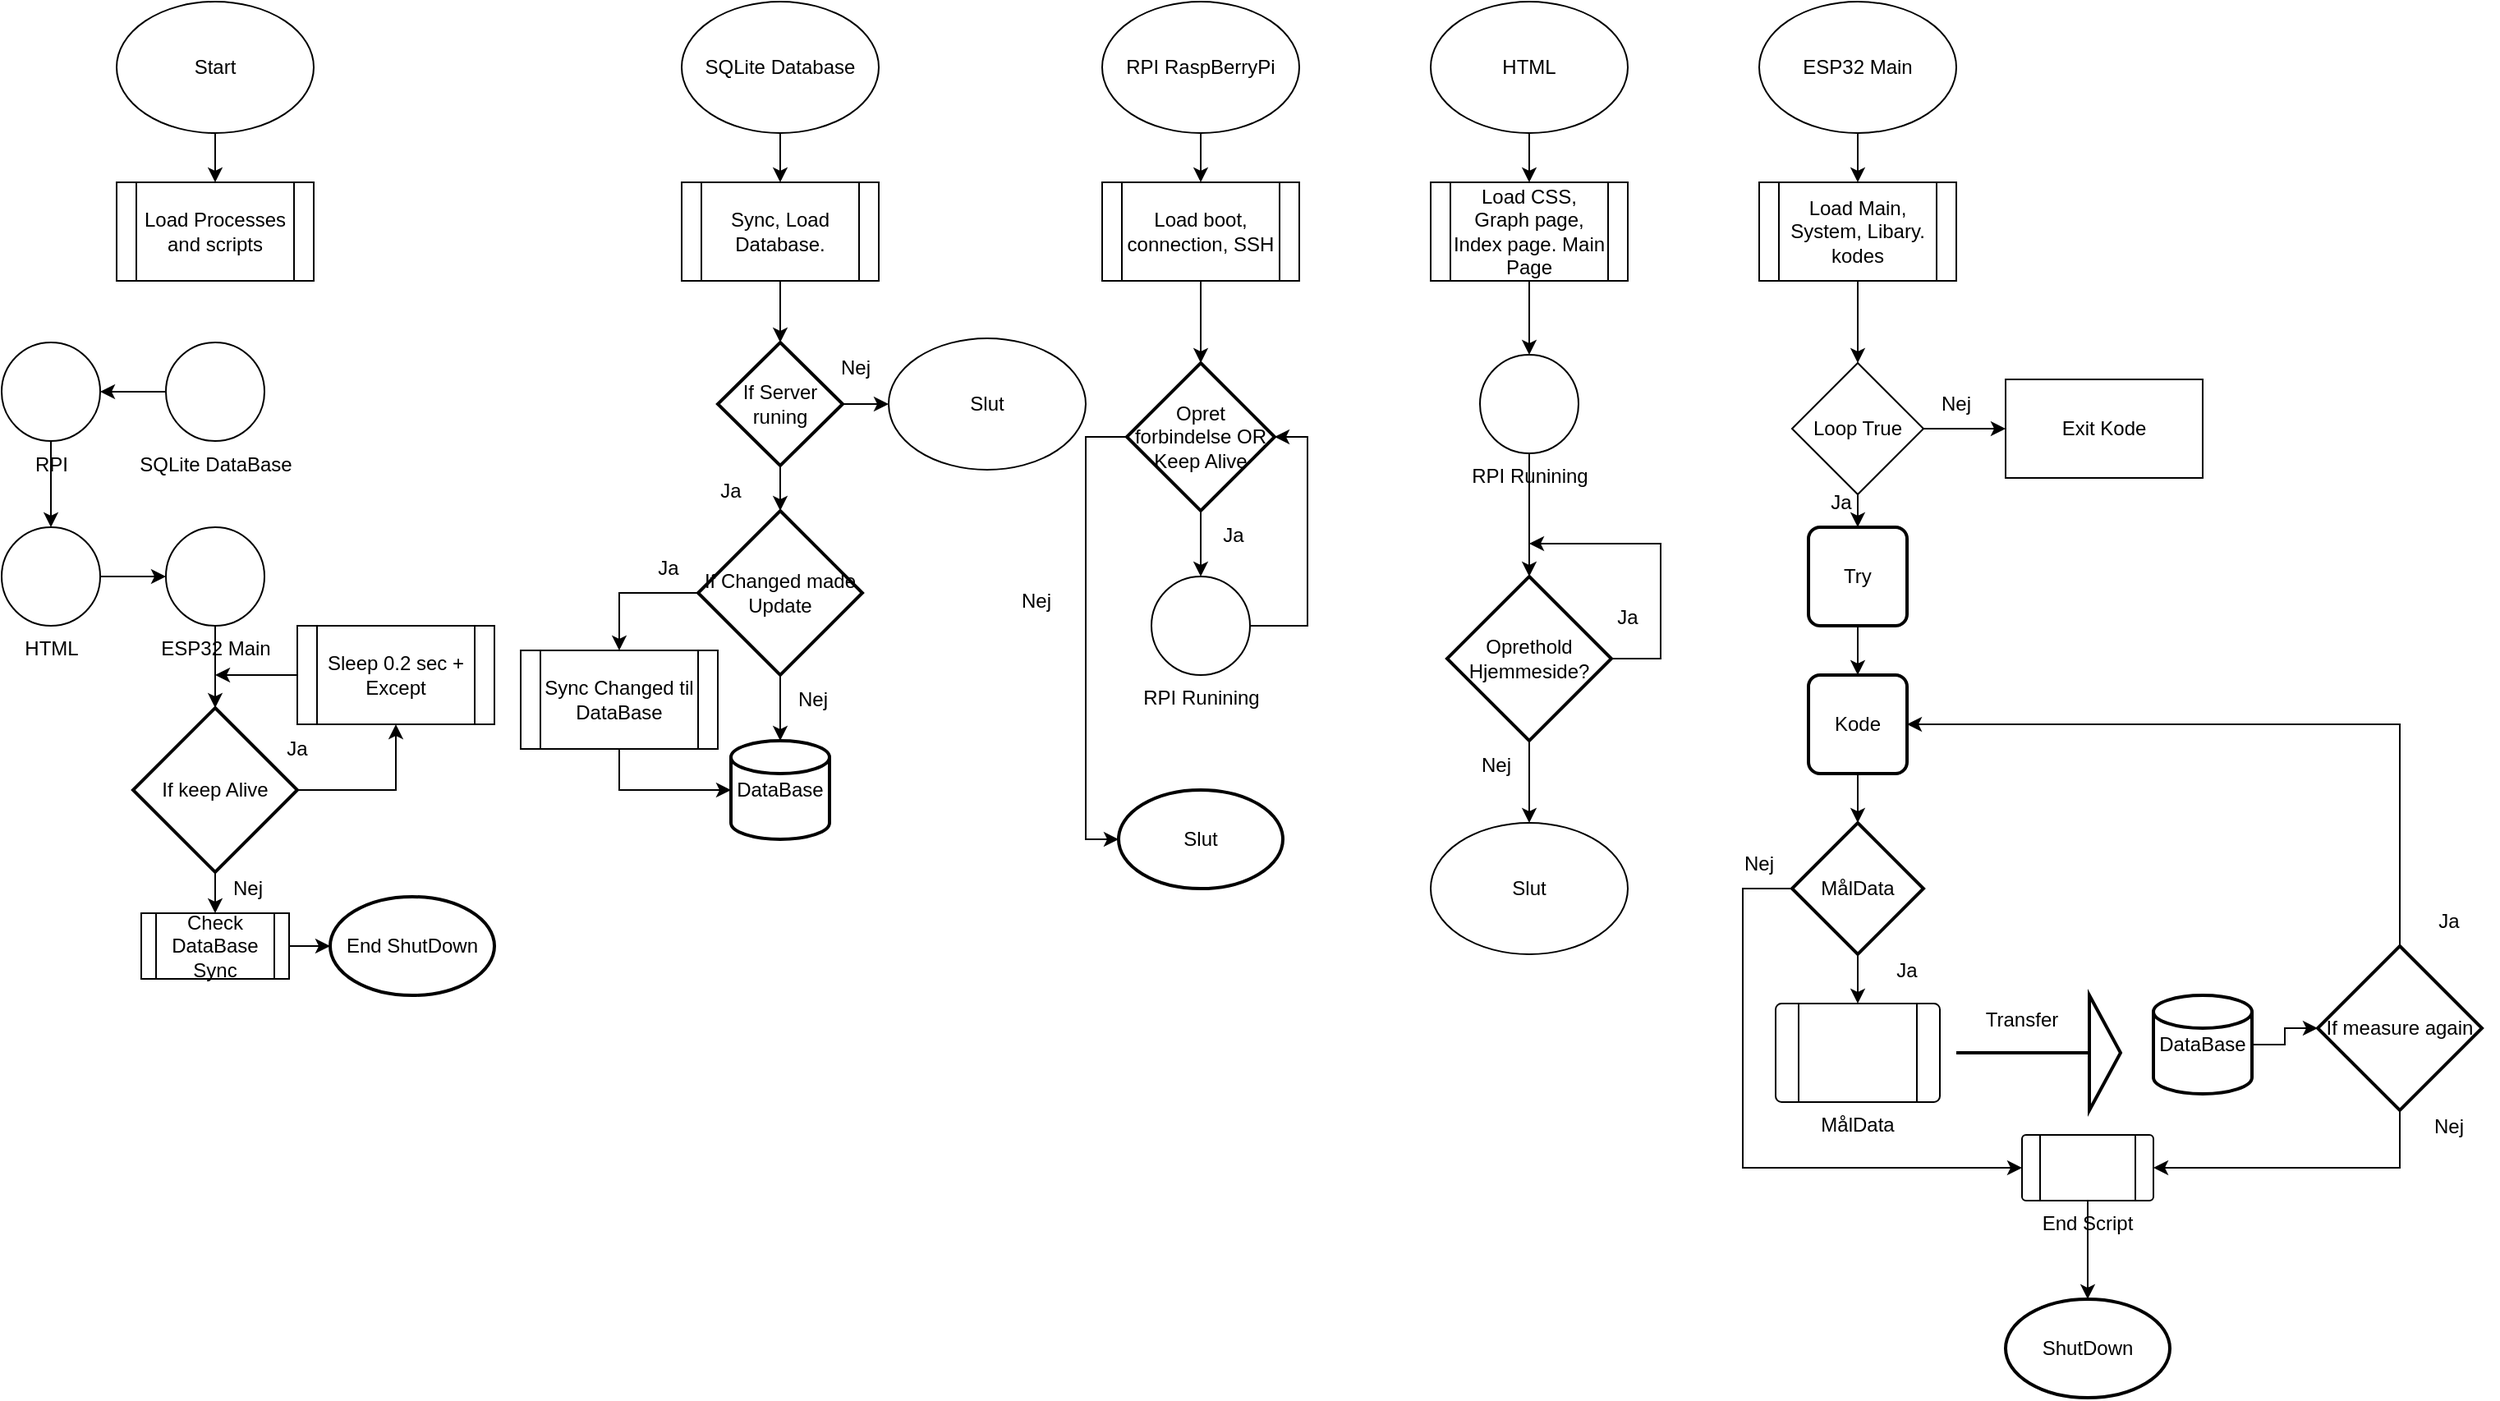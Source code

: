 <mxfile version="21.0.6" type="google"><diagram id="C5RBs43oDa-KdzZeNtuy" name="Page-1"><mxGraphModel grid="1" page="1" gridSize="10" guides="1" tooltips="1" connect="1" arrows="1" fold="1" pageScale="1" pageWidth="827" pageHeight="1169" math="0" shadow="0"><root><mxCell id="WIyWlLk6GJQsqaUBKTNV-0"/><mxCell id="WIyWlLk6GJQsqaUBKTNV-1" parent="WIyWlLk6GJQsqaUBKTNV-0"/><mxCell id="P3t2Y9XGP3nu2Di6zCtq-6" style="edgeStyle=orthogonalEdgeStyle;rounded=0;orthogonalLoop=1;jettySize=auto;html=1;entryX=0.5;entryY=0;entryDx=0;entryDy=0;" edge="1" parent="WIyWlLk6GJQsqaUBKTNV-1" source="P3t2Y9XGP3nu2Di6zCtq-0" target="P3t2Y9XGP3nu2Di6zCtq-1"><mxGeometry relative="1" as="geometry"/></mxCell><mxCell id="P3t2Y9XGP3nu2Di6zCtq-0" value="Start" style="ellipse;whiteSpace=wrap;html=1;" vertex="1" parent="WIyWlLk6GJQsqaUBKTNV-1"><mxGeometry x="-50" y="10" width="120" height="80" as="geometry"/></mxCell><mxCell id="P3t2Y9XGP3nu2Di6zCtq-1" value="Load Processes and scripts" style="shape=process;whiteSpace=wrap;html=1;backgroundOutline=1;" vertex="1" parent="WIyWlLk6GJQsqaUBKTNV-1"><mxGeometry x="-50" y="120" width="120" height="60" as="geometry"/></mxCell><mxCell id="P3t2Y9XGP3nu2Di6zCtq-38" style="edgeStyle=orthogonalEdgeStyle;rounded=0;orthogonalLoop=1;jettySize=auto;html=1;" edge="1" parent="WIyWlLk6GJQsqaUBKTNV-1" source="P3t2Y9XGP3nu2Di6zCtq-2" target="P3t2Y9XGP3nu2Di6zCtq-7"><mxGeometry relative="1" as="geometry"/></mxCell><mxCell id="P3t2Y9XGP3nu2Di6zCtq-2" value="SQLite Database" style="ellipse;whiteSpace=wrap;html=1;" vertex="1" parent="WIyWlLk6GJQsqaUBKTNV-1"><mxGeometry x="294" y="10" width="120" height="80" as="geometry"/></mxCell><mxCell id="P3t2Y9XGP3nu2Di6zCtq-39" style="edgeStyle=orthogonalEdgeStyle;rounded=0;orthogonalLoop=1;jettySize=auto;html=1;" edge="1" parent="WIyWlLk6GJQsqaUBKTNV-1" source="P3t2Y9XGP3nu2Di6zCtq-3" target="P3t2Y9XGP3nu2Di6zCtq-8"><mxGeometry relative="1" as="geometry"/></mxCell><mxCell id="P3t2Y9XGP3nu2Di6zCtq-3" value="RPI RaspBerryPi" style="ellipse;whiteSpace=wrap;html=1;" vertex="1" parent="WIyWlLk6GJQsqaUBKTNV-1"><mxGeometry x="550" y="10" width="120" height="80" as="geometry"/></mxCell><mxCell id="P3t2Y9XGP3nu2Di6zCtq-40" style="edgeStyle=orthogonalEdgeStyle;rounded=0;orthogonalLoop=1;jettySize=auto;html=1;entryX=0.5;entryY=0;entryDx=0;entryDy=0;" edge="1" parent="WIyWlLk6GJQsqaUBKTNV-1" source="P3t2Y9XGP3nu2Di6zCtq-4" target="P3t2Y9XGP3nu2Di6zCtq-9"><mxGeometry relative="1" as="geometry"/></mxCell><mxCell id="P3t2Y9XGP3nu2Di6zCtq-4" value="HTML" style="ellipse;whiteSpace=wrap;html=1;" vertex="1" parent="WIyWlLk6GJQsqaUBKTNV-1"><mxGeometry x="750" y="10" width="120" height="80" as="geometry"/></mxCell><mxCell id="P3t2Y9XGP3nu2Di6zCtq-37" style="edgeStyle=orthogonalEdgeStyle;rounded=0;orthogonalLoop=1;jettySize=auto;html=1;" edge="1" parent="WIyWlLk6GJQsqaUBKTNV-1" source="P3t2Y9XGP3nu2Di6zCtq-5" target="P3t2Y9XGP3nu2Di6zCtq-10"><mxGeometry relative="1" as="geometry"/></mxCell><mxCell id="P3t2Y9XGP3nu2Di6zCtq-5" value="&lt;div&gt;ESP32 Main&lt;/div&gt;" style="ellipse;whiteSpace=wrap;html=1;" vertex="1" parent="WIyWlLk6GJQsqaUBKTNV-1"><mxGeometry x="950" y="10" width="120" height="80" as="geometry"/></mxCell><mxCell id="u8uRBt65jKNWZAdCHyy7-11" style="edgeStyle=orthogonalEdgeStyle;rounded=0;orthogonalLoop=1;jettySize=auto;html=1;entryX=0.5;entryY=0;entryDx=0;entryDy=0;entryPerimeter=0;" edge="1" parent="WIyWlLk6GJQsqaUBKTNV-1" source="P3t2Y9XGP3nu2Di6zCtq-7" target="u8uRBt65jKNWZAdCHyy7-10"><mxGeometry relative="1" as="geometry"/></mxCell><mxCell id="P3t2Y9XGP3nu2Di6zCtq-7" value="Sync, Load Database." style="shape=process;whiteSpace=wrap;html=1;backgroundOutline=1;" vertex="1" parent="WIyWlLk6GJQsqaUBKTNV-1"><mxGeometry x="294" y="120" width="120" height="60" as="geometry"/></mxCell><mxCell id="u8uRBt65jKNWZAdCHyy7-2" style="edgeStyle=orthogonalEdgeStyle;rounded=0;orthogonalLoop=1;jettySize=auto;html=1;" edge="1" parent="WIyWlLk6GJQsqaUBKTNV-1" source="P3t2Y9XGP3nu2Di6zCtq-8" target="u8uRBt65jKNWZAdCHyy7-1"><mxGeometry relative="1" as="geometry"/></mxCell><mxCell id="P3t2Y9XGP3nu2Di6zCtq-8" value="Load boot, connection, SSH" style="shape=process;whiteSpace=wrap;html=1;backgroundOutline=1;" vertex="1" parent="WIyWlLk6GJQsqaUBKTNV-1"><mxGeometry x="550" y="120" width="120" height="60" as="geometry"/></mxCell><mxCell id="P3t2Y9XGP3nu2Di6zCtq-51" style="edgeStyle=orthogonalEdgeStyle;rounded=0;orthogonalLoop=1;jettySize=auto;html=1;entryX=0.5;entryY=0;entryDx=0;entryDy=0;entryPerimeter=0;" edge="1" parent="WIyWlLk6GJQsqaUBKTNV-1" source="P3t2Y9XGP3nu2Di6zCtq-9" target="P3t2Y9XGP3nu2Di6zCtq-50"><mxGeometry relative="1" as="geometry"/></mxCell><mxCell id="P3t2Y9XGP3nu2Di6zCtq-9" value="Load CSS, Graph page, Index page. Main Page" style="shape=process;whiteSpace=wrap;html=1;backgroundOutline=1;" vertex="1" parent="WIyWlLk6GJQsqaUBKTNV-1"><mxGeometry x="750" y="120" width="120" height="60" as="geometry"/></mxCell><mxCell id="P3t2Y9XGP3nu2Di6zCtq-19" style="edgeStyle=orthogonalEdgeStyle;rounded=0;orthogonalLoop=1;jettySize=auto;html=1;" edge="1" parent="WIyWlLk6GJQsqaUBKTNV-1" source="P3t2Y9XGP3nu2Di6zCtq-10" target="P3t2Y9XGP3nu2Di6zCtq-11"><mxGeometry relative="1" as="geometry"/></mxCell><mxCell id="P3t2Y9XGP3nu2Di6zCtq-10" value="Load Main, System, Libary. kodes" style="shape=process;whiteSpace=wrap;html=1;backgroundOutline=1;" vertex="1" parent="WIyWlLk6GJQsqaUBKTNV-1"><mxGeometry x="950" y="120" width="120" height="60" as="geometry"/></mxCell><mxCell id="P3t2Y9XGP3nu2Di6zCtq-13" style="edgeStyle=orthogonalEdgeStyle;rounded=0;orthogonalLoop=1;jettySize=auto;html=1;exitX=1;exitY=0.5;exitDx=0;exitDy=0;" edge="1" parent="WIyWlLk6GJQsqaUBKTNV-1" source="P3t2Y9XGP3nu2Di6zCtq-11" target="P3t2Y9XGP3nu2Di6zCtq-12"><mxGeometry relative="1" as="geometry"/></mxCell><mxCell id="P3t2Y9XGP3nu2Di6zCtq-21" style="edgeStyle=orthogonalEdgeStyle;rounded=0;orthogonalLoop=1;jettySize=auto;html=1;" edge="1" parent="WIyWlLk6GJQsqaUBKTNV-1" source="P3t2Y9XGP3nu2Di6zCtq-11" target="P3t2Y9XGP3nu2Di6zCtq-20"><mxGeometry relative="1" as="geometry"/></mxCell><mxCell id="P3t2Y9XGP3nu2Di6zCtq-11" value="Loop True" style="rhombus;whiteSpace=wrap;html=1;" vertex="1" parent="WIyWlLk6GJQsqaUBKTNV-1"><mxGeometry x="970" y="230" width="80" height="80" as="geometry"/></mxCell><mxCell id="P3t2Y9XGP3nu2Di6zCtq-12" value="Exit Kode" style="rounded=0;whiteSpace=wrap;html=1;" vertex="1" parent="WIyWlLk6GJQsqaUBKTNV-1"><mxGeometry x="1100" y="240" width="120" height="60" as="geometry"/></mxCell><mxCell id="P3t2Y9XGP3nu2Di6zCtq-14" value="Nej" style="text;html=1;strokeColor=none;fillColor=none;align=center;verticalAlign=middle;whiteSpace=wrap;rounded=0;" vertex="1" parent="WIyWlLk6GJQsqaUBKTNV-1"><mxGeometry x="1040" y="240" width="60" height="30" as="geometry"/></mxCell><mxCell id="P3t2Y9XGP3nu2Di6zCtq-36" style="edgeStyle=orthogonalEdgeStyle;rounded=0;orthogonalLoop=1;jettySize=auto;html=1;entryX=0.5;entryY=0;entryDx=0;entryDy=0;" edge="1" parent="WIyWlLk6GJQsqaUBKTNV-1" source="P3t2Y9XGP3nu2Di6zCtq-20" target="P3t2Y9XGP3nu2Di6zCtq-23"><mxGeometry relative="1" as="geometry"/></mxCell><mxCell id="P3t2Y9XGP3nu2Di6zCtq-20" value="Try" style="rounded=1;whiteSpace=wrap;html=1;absoluteArcSize=1;arcSize=14;strokeWidth=2;" vertex="1" parent="WIyWlLk6GJQsqaUBKTNV-1"><mxGeometry x="980" y="330" width="60" height="60" as="geometry"/></mxCell><mxCell id="P3t2Y9XGP3nu2Di6zCtq-22" value="Ja" style="text;html=1;strokeColor=none;fillColor=none;align=center;verticalAlign=middle;whiteSpace=wrap;rounded=0;" vertex="1" parent="WIyWlLk6GJQsqaUBKTNV-1"><mxGeometry x="970" y="300" width="60" height="30" as="geometry"/></mxCell><mxCell id="P3t2Y9XGP3nu2Di6zCtq-25" style="edgeStyle=orthogonalEdgeStyle;rounded=0;orthogonalLoop=1;jettySize=auto;html=1;" edge="1" parent="WIyWlLk6GJQsqaUBKTNV-1" source="P3t2Y9XGP3nu2Di6zCtq-23" target="P3t2Y9XGP3nu2Di6zCtq-24"><mxGeometry relative="1" as="geometry"/></mxCell><mxCell id="P3t2Y9XGP3nu2Di6zCtq-23" value="Kode" style="rounded=1;whiteSpace=wrap;html=1;absoluteArcSize=1;arcSize=14;strokeWidth=2;" vertex="1" parent="WIyWlLk6GJQsqaUBKTNV-1"><mxGeometry x="980" y="420" width="60" height="60" as="geometry"/></mxCell><mxCell id="P3t2Y9XGP3nu2Di6zCtq-31" style="edgeStyle=orthogonalEdgeStyle;rounded=0;orthogonalLoop=1;jettySize=auto;html=1;" edge="1" parent="WIyWlLk6GJQsqaUBKTNV-1" source="P3t2Y9XGP3nu2Di6zCtq-24" target="P3t2Y9XGP3nu2Di6zCtq-30"><mxGeometry relative="1" as="geometry"/></mxCell><mxCell id="u8uRBt65jKNWZAdCHyy7-55" style="edgeStyle=orthogonalEdgeStyle;rounded=0;orthogonalLoop=1;jettySize=auto;html=1;exitX=0;exitY=0.5;exitDx=0;exitDy=0;exitPerimeter=0;entryX=0;entryY=0.5;entryDx=0;entryDy=0;" edge="1" parent="WIyWlLk6GJQsqaUBKTNV-1" source="P3t2Y9XGP3nu2Di6zCtq-24" target="u8uRBt65jKNWZAdCHyy7-54"><mxGeometry relative="1" as="geometry"><Array as="points"><mxPoint x="940" y="550"/><mxPoint x="940" y="720"/></Array></mxGeometry></mxCell><mxCell id="P3t2Y9XGP3nu2Di6zCtq-24" value="MålData" style="strokeWidth=2;html=1;shape=mxgraph.flowchart.decision;whiteSpace=wrap;" vertex="1" parent="WIyWlLk6GJQsqaUBKTNV-1"><mxGeometry x="970" y="510" width="80" height="80" as="geometry"/></mxCell><mxCell id="P3t2Y9XGP3nu2Di6zCtq-30" value="MålData" style="verticalLabelPosition=bottom;verticalAlign=top;html=1;shape=process;whiteSpace=wrap;rounded=1;size=0.14;arcSize=6;" vertex="1" parent="WIyWlLk6GJQsqaUBKTNV-1"><mxGeometry x="960" y="620" width="100" height="60" as="geometry"/></mxCell><mxCell id="P3t2Y9XGP3nu2Di6zCtq-32" value="" style="verticalLabelPosition=bottom;verticalAlign=top;html=1;strokeWidth=2;shape=mxgraph.arrows2.arrow;dy=1;dx=19;notch=0;" vertex="1" parent="WIyWlLk6GJQsqaUBKTNV-1"><mxGeometry x="1070" y="615" width="100" height="70" as="geometry"/></mxCell><mxCell id="u8uRBt65jKNWZAdCHyy7-51" style="edgeStyle=orthogonalEdgeStyle;rounded=0;orthogonalLoop=1;jettySize=auto;html=1;entryX=0;entryY=0.5;entryDx=0;entryDy=0;entryPerimeter=0;" edge="1" parent="WIyWlLk6GJQsqaUBKTNV-1" source="P3t2Y9XGP3nu2Di6zCtq-34" target="u8uRBt65jKNWZAdCHyy7-50"><mxGeometry relative="1" as="geometry"/></mxCell><mxCell id="P3t2Y9XGP3nu2Di6zCtq-34" value="DataBase" style="strokeWidth=2;html=1;shape=mxgraph.flowchart.database;whiteSpace=wrap;" vertex="1" parent="WIyWlLk6GJQsqaUBKTNV-1"><mxGeometry x="1190" y="615" width="60" height="60" as="geometry"/></mxCell><mxCell id="P3t2Y9XGP3nu2Di6zCtq-35" value="Transfer" style="text;html=1;strokeColor=none;fillColor=none;align=center;verticalAlign=middle;whiteSpace=wrap;rounded=0;" vertex="1" parent="WIyWlLk6GJQsqaUBKTNV-1"><mxGeometry x="1080" y="615" width="60" height="30" as="geometry"/></mxCell><mxCell id="P3t2Y9XGP3nu2Di6zCtq-44" style="edgeStyle=orthogonalEdgeStyle;rounded=0;orthogonalLoop=1;jettySize=auto;html=1;entryX=0.5;entryY=0;entryDx=0;entryDy=0;" edge="1" parent="WIyWlLk6GJQsqaUBKTNV-1" source="P3t2Y9XGP3nu2Di6zCtq-42" target="P3t2Y9XGP3nu2Di6zCtq-43"><mxGeometry relative="1" as="geometry"/></mxCell><mxCell id="P3t2Y9XGP3nu2Di6zCtq-47" style="edgeStyle=orthogonalEdgeStyle;rounded=0;orthogonalLoop=1;jettySize=auto;html=1;" edge="1" parent="WIyWlLk6GJQsqaUBKTNV-1" source="P3t2Y9XGP3nu2Di6zCtq-42"><mxGeometry relative="1" as="geometry"><mxPoint x="810" y="340" as="targetPoint"/><Array as="points"><mxPoint x="890" y="410"/><mxPoint x="890" y="340"/><mxPoint x="870" y="340"/></Array></mxGeometry></mxCell><mxCell id="P3t2Y9XGP3nu2Di6zCtq-42" value="Oprethold Hjemmeside?" style="strokeWidth=2;html=1;shape=mxgraph.flowchart.decision;whiteSpace=wrap;" vertex="1" parent="WIyWlLk6GJQsqaUBKTNV-1"><mxGeometry x="760" y="360" width="100" height="100" as="geometry"/></mxCell><mxCell id="P3t2Y9XGP3nu2Di6zCtq-43" value="Slut" style="ellipse;whiteSpace=wrap;html=1;" vertex="1" parent="WIyWlLk6GJQsqaUBKTNV-1"><mxGeometry x="750" y="510" width="120" height="80" as="geometry"/></mxCell><mxCell id="P3t2Y9XGP3nu2Di6zCtq-48" value="Nej" style="text;html=1;strokeColor=none;fillColor=none;align=center;verticalAlign=middle;whiteSpace=wrap;rounded=0;" vertex="1" parent="WIyWlLk6GJQsqaUBKTNV-1"><mxGeometry x="760" y="460" width="60" height="30" as="geometry"/></mxCell><mxCell id="P3t2Y9XGP3nu2Di6zCtq-49" value="Ja" style="text;html=1;strokeColor=none;fillColor=none;align=center;verticalAlign=middle;whiteSpace=wrap;rounded=0;" vertex="1" parent="WIyWlLk6GJQsqaUBKTNV-1"><mxGeometry x="840" y="370" width="60" height="30" as="geometry"/></mxCell><mxCell id="P3t2Y9XGP3nu2Di6zCtq-52" style="edgeStyle=orthogonalEdgeStyle;rounded=0;orthogonalLoop=1;jettySize=auto;html=1;" edge="1" parent="WIyWlLk6GJQsqaUBKTNV-1" source="P3t2Y9XGP3nu2Di6zCtq-50" target="P3t2Y9XGP3nu2Di6zCtq-42"><mxGeometry relative="1" as="geometry"/></mxCell><mxCell id="P3t2Y9XGP3nu2Di6zCtq-50" value="RPI Runining" style="verticalLabelPosition=bottom;verticalAlign=top;html=1;shape=mxgraph.flowchart.on-page_reference;" vertex="1" parent="WIyWlLk6GJQsqaUBKTNV-1"><mxGeometry x="780" y="225" width="60" height="60" as="geometry"/></mxCell><mxCell id="u8uRBt65jKNWZAdCHyy7-9" style="edgeStyle=orthogonalEdgeStyle;rounded=0;orthogonalLoop=1;jettySize=auto;html=1;entryX=1;entryY=0.5;entryDx=0;entryDy=0;entryPerimeter=0;" edge="1" parent="WIyWlLk6GJQsqaUBKTNV-1" source="P3t2Y9XGP3nu2Di6zCtq-53" target="u8uRBt65jKNWZAdCHyy7-1"><mxGeometry relative="1" as="geometry"><Array as="points"><mxPoint x="675" y="390"/><mxPoint x="675" y="275"/></Array></mxGeometry></mxCell><mxCell id="P3t2Y9XGP3nu2Di6zCtq-53" value="RPI Runining" style="verticalLabelPosition=bottom;verticalAlign=top;html=1;shape=mxgraph.flowchart.on-page_reference;" vertex="1" parent="WIyWlLk6GJQsqaUBKTNV-1"><mxGeometry x="580" y="360" width="60" height="60" as="geometry"/></mxCell><mxCell id="u8uRBt65jKNWZAdCHyy7-3" style="edgeStyle=orthogonalEdgeStyle;rounded=0;orthogonalLoop=1;jettySize=auto;html=1;entryX=0.5;entryY=0;entryDx=0;entryDy=0;entryPerimeter=0;" edge="1" parent="WIyWlLk6GJQsqaUBKTNV-1" source="u8uRBt65jKNWZAdCHyy7-1" target="P3t2Y9XGP3nu2Di6zCtq-53"><mxGeometry relative="1" as="geometry"/></mxCell><mxCell id="u8uRBt65jKNWZAdCHyy7-5" style="edgeStyle=orthogonalEdgeStyle;rounded=0;orthogonalLoop=1;jettySize=auto;html=1;entryX=0;entryY=0.5;entryDx=0;entryDy=0;entryPerimeter=0;" edge="1" parent="WIyWlLk6GJQsqaUBKTNV-1" source="u8uRBt65jKNWZAdCHyy7-1" target="u8uRBt65jKNWZAdCHyy7-4"><mxGeometry relative="1" as="geometry"><Array as="points"><mxPoint x="540" y="275"/><mxPoint x="540" y="520"/></Array></mxGeometry></mxCell><mxCell id="u8uRBt65jKNWZAdCHyy7-1" value="Opret forbindelse OR Keep Alive" style="strokeWidth=2;html=1;shape=mxgraph.flowchart.decision;whiteSpace=wrap;" vertex="1" parent="WIyWlLk6GJQsqaUBKTNV-1"><mxGeometry x="565" y="230" width="90" height="90" as="geometry"/></mxCell><mxCell id="u8uRBt65jKNWZAdCHyy7-4" value="Slut" style="strokeWidth=2;html=1;shape=mxgraph.flowchart.start_1;whiteSpace=wrap;" vertex="1" parent="WIyWlLk6GJQsqaUBKTNV-1"><mxGeometry x="560" y="490" width="100" height="60" as="geometry"/></mxCell><mxCell id="u8uRBt65jKNWZAdCHyy7-6" value="Ja" style="text;html=1;strokeColor=none;fillColor=none;align=center;verticalAlign=middle;whiteSpace=wrap;rounded=0;" vertex="1" parent="WIyWlLk6GJQsqaUBKTNV-1"><mxGeometry x="600" y="320" width="60" height="30" as="geometry"/></mxCell><mxCell id="u8uRBt65jKNWZAdCHyy7-8" value="Nej" style="text;html=1;strokeColor=none;fillColor=none;align=center;verticalAlign=middle;whiteSpace=wrap;rounded=0;" vertex="1" parent="WIyWlLk6GJQsqaUBKTNV-1"><mxGeometry x="480" y="360" width="60" height="30" as="geometry"/></mxCell><mxCell id="u8uRBt65jKNWZAdCHyy7-13" style="edgeStyle=orthogonalEdgeStyle;rounded=0;orthogonalLoop=1;jettySize=auto;html=1;" edge="1" parent="WIyWlLk6GJQsqaUBKTNV-1" source="u8uRBt65jKNWZAdCHyy7-10" target="u8uRBt65jKNWZAdCHyy7-12"><mxGeometry relative="1" as="geometry"/></mxCell><mxCell id="u8uRBt65jKNWZAdCHyy7-18" style="edgeStyle=orthogonalEdgeStyle;rounded=0;orthogonalLoop=1;jettySize=auto;html=1;entryX=0;entryY=0.5;entryDx=0;entryDy=0;" edge="1" parent="WIyWlLk6GJQsqaUBKTNV-1" source="u8uRBt65jKNWZAdCHyy7-10" target="u8uRBt65jKNWZAdCHyy7-16"><mxGeometry relative="1" as="geometry"/></mxCell><mxCell id="u8uRBt65jKNWZAdCHyy7-10" value="If Server runing" style="strokeWidth=2;html=1;shape=mxgraph.flowchart.decision;whiteSpace=wrap;" vertex="1" parent="WIyWlLk6GJQsqaUBKTNV-1"><mxGeometry x="316" y="217.5" width="76" height="75" as="geometry"/></mxCell><mxCell id="u8uRBt65jKNWZAdCHyy7-21" style="edgeStyle=orthogonalEdgeStyle;rounded=0;orthogonalLoop=1;jettySize=auto;html=1;entryX=0.5;entryY=0;entryDx=0;entryDy=0;entryPerimeter=0;" edge="1" parent="WIyWlLk6GJQsqaUBKTNV-1" source="u8uRBt65jKNWZAdCHyy7-12" target="u8uRBt65jKNWZAdCHyy7-14"><mxGeometry relative="1" as="geometry"/></mxCell><mxCell id="u8uRBt65jKNWZAdCHyy7-24" style="edgeStyle=orthogonalEdgeStyle;rounded=0;orthogonalLoop=1;jettySize=auto;html=1;entryX=0.5;entryY=0;entryDx=0;entryDy=0;" edge="1" parent="WIyWlLk6GJQsqaUBKTNV-1" source="u8uRBt65jKNWZAdCHyy7-12" target="u8uRBt65jKNWZAdCHyy7-23"><mxGeometry relative="1" as="geometry"><Array as="points"><mxPoint x="256" y="370"/></Array></mxGeometry></mxCell><mxCell id="u8uRBt65jKNWZAdCHyy7-12" value="If Changed made Update" style="strokeWidth=2;html=1;shape=mxgraph.flowchart.decision;whiteSpace=wrap;" vertex="1" parent="WIyWlLk6GJQsqaUBKTNV-1"><mxGeometry x="304" y="320" width="100" height="100" as="geometry"/></mxCell><mxCell id="u8uRBt65jKNWZAdCHyy7-14" value="DataBase" style="strokeWidth=2;html=1;shape=mxgraph.flowchart.database;whiteSpace=wrap;" vertex="1" parent="WIyWlLk6GJQsqaUBKTNV-1"><mxGeometry x="324" y="460" width="60" height="60" as="geometry"/></mxCell><mxCell id="u8uRBt65jKNWZAdCHyy7-16" value="Slut" style="ellipse;whiteSpace=wrap;html=1;" vertex="1" parent="WIyWlLk6GJQsqaUBKTNV-1"><mxGeometry x="420" y="215" width="120" height="80" as="geometry"/></mxCell><mxCell id="u8uRBt65jKNWZAdCHyy7-19" value="Nej" style="text;html=1;strokeColor=none;fillColor=none;align=center;verticalAlign=middle;whiteSpace=wrap;rounded=0;" vertex="1" parent="WIyWlLk6GJQsqaUBKTNV-1"><mxGeometry x="370" y="217.5" width="60" height="30" as="geometry"/></mxCell><mxCell id="u8uRBt65jKNWZAdCHyy7-20" value="Ja" style="text;html=1;strokeColor=none;fillColor=none;align=center;verticalAlign=middle;whiteSpace=wrap;rounded=0;" vertex="1" parent="WIyWlLk6GJQsqaUBKTNV-1"><mxGeometry x="294" y="292.5" width="60" height="30" as="geometry"/></mxCell><mxCell id="u8uRBt65jKNWZAdCHyy7-22" value="Nej" style="text;html=1;strokeColor=none;fillColor=none;align=center;verticalAlign=middle;whiteSpace=wrap;rounded=0;" vertex="1" parent="WIyWlLk6GJQsqaUBKTNV-1"><mxGeometry x="344" y="420" width="60" height="30" as="geometry"/></mxCell><mxCell id="u8uRBt65jKNWZAdCHyy7-25" style="edgeStyle=orthogonalEdgeStyle;rounded=0;orthogonalLoop=1;jettySize=auto;html=1;" edge="1" parent="WIyWlLk6GJQsqaUBKTNV-1" source="u8uRBt65jKNWZAdCHyy7-23" target="u8uRBt65jKNWZAdCHyy7-14"><mxGeometry relative="1" as="geometry"><Array as="points"><mxPoint x="256" y="490"/></Array></mxGeometry></mxCell><mxCell id="u8uRBt65jKNWZAdCHyy7-23" value="Sync Changed til DataBase" style="shape=process;whiteSpace=wrap;html=1;backgroundOutline=1;" vertex="1" parent="WIyWlLk6GJQsqaUBKTNV-1"><mxGeometry x="196" y="405" width="120" height="60" as="geometry"/></mxCell><mxCell id="u8uRBt65jKNWZAdCHyy7-26" value="Ja" style="text;html=1;strokeColor=none;fillColor=none;align=center;verticalAlign=middle;whiteSpace=wrap;rounded=0;" vertex="1" parent="WIyWlLk6GJQsqaUBKTNV-1"><mxGeometry x="256" y="340" width="60" height="30" as="geometry"/></mxCell><mxCell id="u8uRBt65jKNWZAdCHyy7-31" style="edgeStyle=orthogonalEdgeStyle;rounded=0;orthogonalLoop=1;jettySize=auto;html=1;exitX=0;exitY=0.5;exitDx=0;exitDy=0;exitPerimeter=0;entryX=1;entryY=0.5;entryDx=0;entryDy=0;entryPerimeter=0;" edge="1" parent="WIyWlLk6GJQsqaUBKTNV-1" source="u8uRBt65jKNWZAdCHyy7-27" target="u8uRBt65jKNWZAdCHyy7-28"><mxGeometry relative="1" as="geometry"/></mxCell><mxCell id="u8uRBt65jKNWZAdCHyy7-27" value="SQLite DataBase" style="verticalLabelPosition=bottom;verticalAlign=top;html=1;shape=mxgraph.flowchart.on-page_reference;" vertex="1" parent="WIyWlLk6GJQsqaUBKTNV-1"><mxGeometry x="-20" y="217.5" width="60" height="60" as="geometry"/></mxCell><mxCell id="u8uRBt65jKNWZAdCHyy7-32" style="edgeStyle=orthogonalEdgeStyle;rounded=0;orthogonalLoop=1;jettySize=auto;html=1;entryX=0.5;entryY=0;entryDx=0;entryDy=0;entryPerimeter=0;" edge="1" parent="WIyWlLk6GJQsqaUBKTNV-1" source="u8uRBt65jKNWZAdCHyy7-28" target="u8uRBt65jKNWZAdCHyy7-29"><mxGeometry relative="1" as="geometry"/></mxCell><mxCell id="u8uRBt65jKNWZAdCHyy7-28" value="RPI" style="verticalLabelPosition=bottom;verticalAlign=top;html=1;shape=mxgraph.flowchart.on-page_reference;" vertex="1" parent="WIyWlLk6GJQsqaUBKTNV-1"><mxGeometry x="-120" y="217.5" width="60" height="60" as="geometry"/></mxCell><mxCell id="u8uRBt65jKNWZAdCHyy7-33" style="edgeStyle=orthogonalEdgeStyle;rounded=0;orthogonalLoop=1;jettySize=auto;html=1;" edge="1" parent="WIyWlLk6GJQsqaUBKTNV-1" source="u8uRBt65jKNWZAdCHyy7-29" target="u8uRBt65jKNWZAdCHyy7-30"><mxGeometry relative="1" as="geometry"/></mxCell><mxCell id="u8uRBt65jKNWZAdCHyy7-29" value="HTML" style="verticalLabelPosition=bottom;verticalAlign=top;html=1;shape=mxgraph.flowchart.on-page_reference;" vertex="1" parent="WIyWlLk6GJQsqaUBKTNV-1"><mxGeometry x="-120" y="330" width="60" height="60" as="geometry"/></mxCell><mxCell id="u8uRBt65jKNWZAdCHyy7-35" style="edgeStyle=orthogonalEdgeStyle;rounded=0;orthogonalLoop=1;jettySize=auto;html=1;" edge="1" parent="WIyWlLk6GJQsqaUBKTNV-1" source="u8uRBt65jKNWZAdCHyy7-30" target="u8uRBt65jKNWZAdCHyy7-34"><mxGeometry relative="1" as="geometry"/></mxCell><mxCell id="u8uRBt65jKNWZAdCHyy7-30" value="ESP32 Main" style="verticalLabelPosition=bottom;verticalAlign=top;html=1;shape=mxgraph.flowchart.on-page_reference;" vertex="1" parent="WIyWlLk6GJQsqaUBKTNV-1"><mxGeometry x="-20" y="330" width="60" height="60" as="geometry"/></mxCell><mxCell id="u8uRBt65jKNWZAdCHyy7-40" style="edgeStyle=orthogonalEdgeStyle;rounded=0;orthogonalLoop=1;jettySize=auto;html=1;entryX=0.5;entryY=1;entryDx=0;entryDy=0;" edge="1" parent="WIyWlLk6GJQsqaUBKTNV-1" source="u8uRBt65jKNWZAdCHyy7-34" target="u8uRBt65jKNWZAdCHyy7-39"><mxGeometry relative="1" as="geometry"><Array as="points"><mxPoint x="120" y="490"/></Array></mxGeometry></mxCell><mxCell id="u8uRBt65jKNWZAdCHyy7-47" style="edgeStyle=orthogonalEdgeStyle;rounded=0;orthogonalLoop=1;jettySize=auto;html=1;" edge="1" parent="WIyWlLk6GJQsqaUBKTNV-1" source="u8uRBt65jKNWZAdCHyy7-34" target="u8uRBt65jKNWZAdCHyy7-46"><mxGeometry relative="1" as="geometry"/></mxCell><mxCell id="u8uRBt65jKNWZAdCHyy7-34" value="If keep Alive" style="strokeWidth=2;html=1;shape=mxgraph.flowchart.decision;whiteSpace=wrap;" vertex="1" parent="WIyWlLk6GJQsqaUBKTNV-1"><mxGeometry x="-40" y="440" width="100" height="100" as="geometry"/></mxCell><mxCell id="u8uRBt65jKNWZAdCHyy7-38" value="Ja" style="text;html=1;strokeColor=none;fillColor=none;align=center;verticalAlign=middle;whiteSpace=wrap;rounded=0;" vertex="1" parent="WIyWlLk6GJQsqaUBKTNV-1"><mxGeometry x="30" y="450" width="60" height="30" as="geometry"/></mxCell><mxCell id="u8uRBt65jKNWZAdCHyy7-41" style="edgeStyle=orthogonalEdgeStyle;rounded=0;orthogonalLoop=1;jettySize=auto;html=1;" edge="1" parent="WIyWlLk6GJQsqaUBKTNV-1" source="u8uRBt65jKNWZAdCHyy7-39"><mxGeometry relative="1" as="geometry"><mxPoint x="10" y="420" as="targetPoint"/></mxGeometry></mxCell><mxCell id="u8uRBt65jKNWZAdCHyy7-39" value="Sleep 0.2 sec + Except" style="shape=process;whiteSpace=wrap;html=1;backgroundOutline=1;" vertex="1" parent="WIyWlLk6GJQsqaUBKTNV-1"><mxGeometry x="60" y="390" width="120" height="60" as="geometry"/></mxCell><mxCell id="u8uRBt65jKNWZAdCHyy7-42" value="End ShutDown" style="strokeWidth=2;html=1;shape=mxgraph.flowchart.start_1;whiteSpace=wrap;" vertex="1" parent="WIyWlLk6GJQsqaUBKTNV-1"><mxGeometry x="80" y="555" width="100" height="60" as="geometry"/></mxCell><mxCell id="u8uRBt65jKNWZAdCHyy7-48" style="edgeStyle=orthogonalEdgeStyle;rounded=0;orthogonalLoop=1;jettySize=auto;html=1;entryX=0;entryY=0.5;entryDx=0;entryDy=0;entryPerimeter=0;" edge="1" parent="WIyWlLk6GJQsqaUBKTNV-1" source="u8uRBt65jKNWZAdCHyy7-46" target="u8uRBt65jKNWZAdCHyy7-42"><mxGeometry relative="1" as="geometry"/></mxCell><mxCell id="u8uRBt65jKNWZAdCHyy7-46" value="Check DataBase Sync" style="shape=process;whiteSpace=wrap;html=1;backgroundOutline=1;" vertex="1" parent="WIyWlLk6GJQsqaUBKTNV-1"><mxGeometry x="-35" y="565" width="90" height="40" as="geometry"/></mxCell><mxCell id="u8uRBt65jKNWZAdCHyy7-49" value="Nej" style="text;html=1;strokeColor=none;fillColor=none;align=center;verticalAlign=middle;whiteSpace=wrap;rounded=0;" vertex="1" parent="WIyWlLk6GJQsqaUBKTNV-1"><mxGeometry y="535" width="60" height="30" as="geometry"/></mxCell><mxCell id="u8uRBt65jKNWZAdCHyy7-52" style="edgeStyle=orthogonalEdgeStyle;rounded=0;orthogonalLoop=1;jettySize=auto;html=1;entryX=1;entryY=0.5;entryDx=0;entryDy=0;" edge="1" parent="WIyWlLk6GJQsqaUBKTNV-1" source="u8uRBt65jKNWZAdCHyy7-50" target="P3t2Y9XGP3nu2Di6zCtq-23"><mxGeometry relative="1" as="geometry"><Array as="points"><mxPoint x="1340" y="450"/></Array></mxGeometry></mxCell><mxCell id="u8uRBt65jKNWZAdCHyy7-56" style="edgeStyle=orthogonalEdgeStyle;rounded=0;orthogonalLoop=1;jettySize=auto;html=1;entryX=1;entryY=0.5;entryDx=0;entryDy=0;" edge="1" parent="WIyWlLk6GJQsqaUBKTNV-1" source="u8uRBt65jKNWZAdCHyy7-50" target="u8uRBt65jKNWZAdCHyy7-54"><mxGeometry relative="1" as="geometry"><Array as="points"><mxPoint x="1340" y="720"/></Array></mxGeometry></mxCell><mxCell id="u8uRBt65jKNWZAdCHyy7-50" value="If measure again" style="strokeWidth=2;html=1;shape=mxgraph.flowchart.decision;whiteSpace=wrap;" vertex="1" parent="WIyWlLk6GJQsqaUBKTNV-1"><mxGeometry x="1290" y="585" width="100" height="100" as="geometry"/></mxCell><mxCell id="u8uRBt65jKNWZAdCHyy7-53" value="ShutDown" style="strokeWidth=2;html=1;shape=mxgraph.flowchart.start_1;whiteSpace=wrap;" vertex="1" parent="WIyWlLk6GJQsqaUBKTNV-1"><mxGeometry x="1100" y="800" width="100" height="60" as="geometry"/></mxCell><mxCell id="u8uRBt65jKNWZAdCHyy7-57" style="edgeStyle=orthogonalEdgeStyle;rounded=0;orthogonalLoop=1;jettySize=auto;html=1;" edge="1" parent="WIyWlLk6GJQsqaUBKTNV-1" source="u8uRBt65jKNWZAdCHyy7-54" target="u8uRBt65jKNWZAdCHyy7-53"><mxGeometry relative="1" as="geometry"/></mxCell><mxCell id="u8uRBt65jKNWZAdCHyy7-54" value="End Script" style="verticalLabelPosition=bottom;verticalAlign=top;html=1;shape=process;whiteSpace=wrap;rounded=1;size=0.14;arcSize=6;" vertex="1" parent="WIyWlLk6GJQsqaUBKTNV-1"><mxGeometry x="1110" y="700" width="80" height="40" as="geometry"/></mxCell><mxCell id="u8uRBt65jKNWZAdCHyy7-58" value="Ja" style="text;html=1;strokeColor=none;fillColor=none;align=center;verticalAlign=middle;whiteSpace=wrap;rounded=0;" vertex="1" parent="WIyWlLk6GJQsqaUBKTNV-1"><mxGeometry x="1010" y="585" width="60" height="30" as="geometry"/></mxCell><mxCell id="u8uRBt65jKNWZAdCHyy7-59" value="Nej" style="text;html=1;strokeColor=none;fillColor=none;align=center;verticalAlign=middle;whiteSpace=wrap;rounded=0;" vertex="1" parent="WIyWlLk6GJQsqaUBKTNV-1"><mxGeometry x="920" y="520" width="60" height="30" as="geometry"/></mxCell><mxCell id="u8uRBt65jKNWZAdCHyy7-60" value="Ja" style="text;html=1;strokeColor=none;fillColor=none;align=center;verticalAlign=middle;whiteSpace=wrap;rounded=0;" vertex="1" parent="WIyWlLk6GJQsqaUBKTNV-1"><mxGeometry x="1340" y="555" width="60" height="30" as="geometry"/></mxCell><mxCell id="u8uRBt65jKNWZAdCHyy7-62" value="Nej" style="text;html=1;strokeColor=none;fillColor=none;align=center;verticalAlign=middle;whiteSpace=wrap;rounded=0;" vertex="1" parent="WIyWlLk6GJQsqaUBKTNV-1"><mxGeometry x="1340" y="680" width="60" height="30" as="geometry"/></mxCell></root></mxGraphModel></diagram></mxfile>
